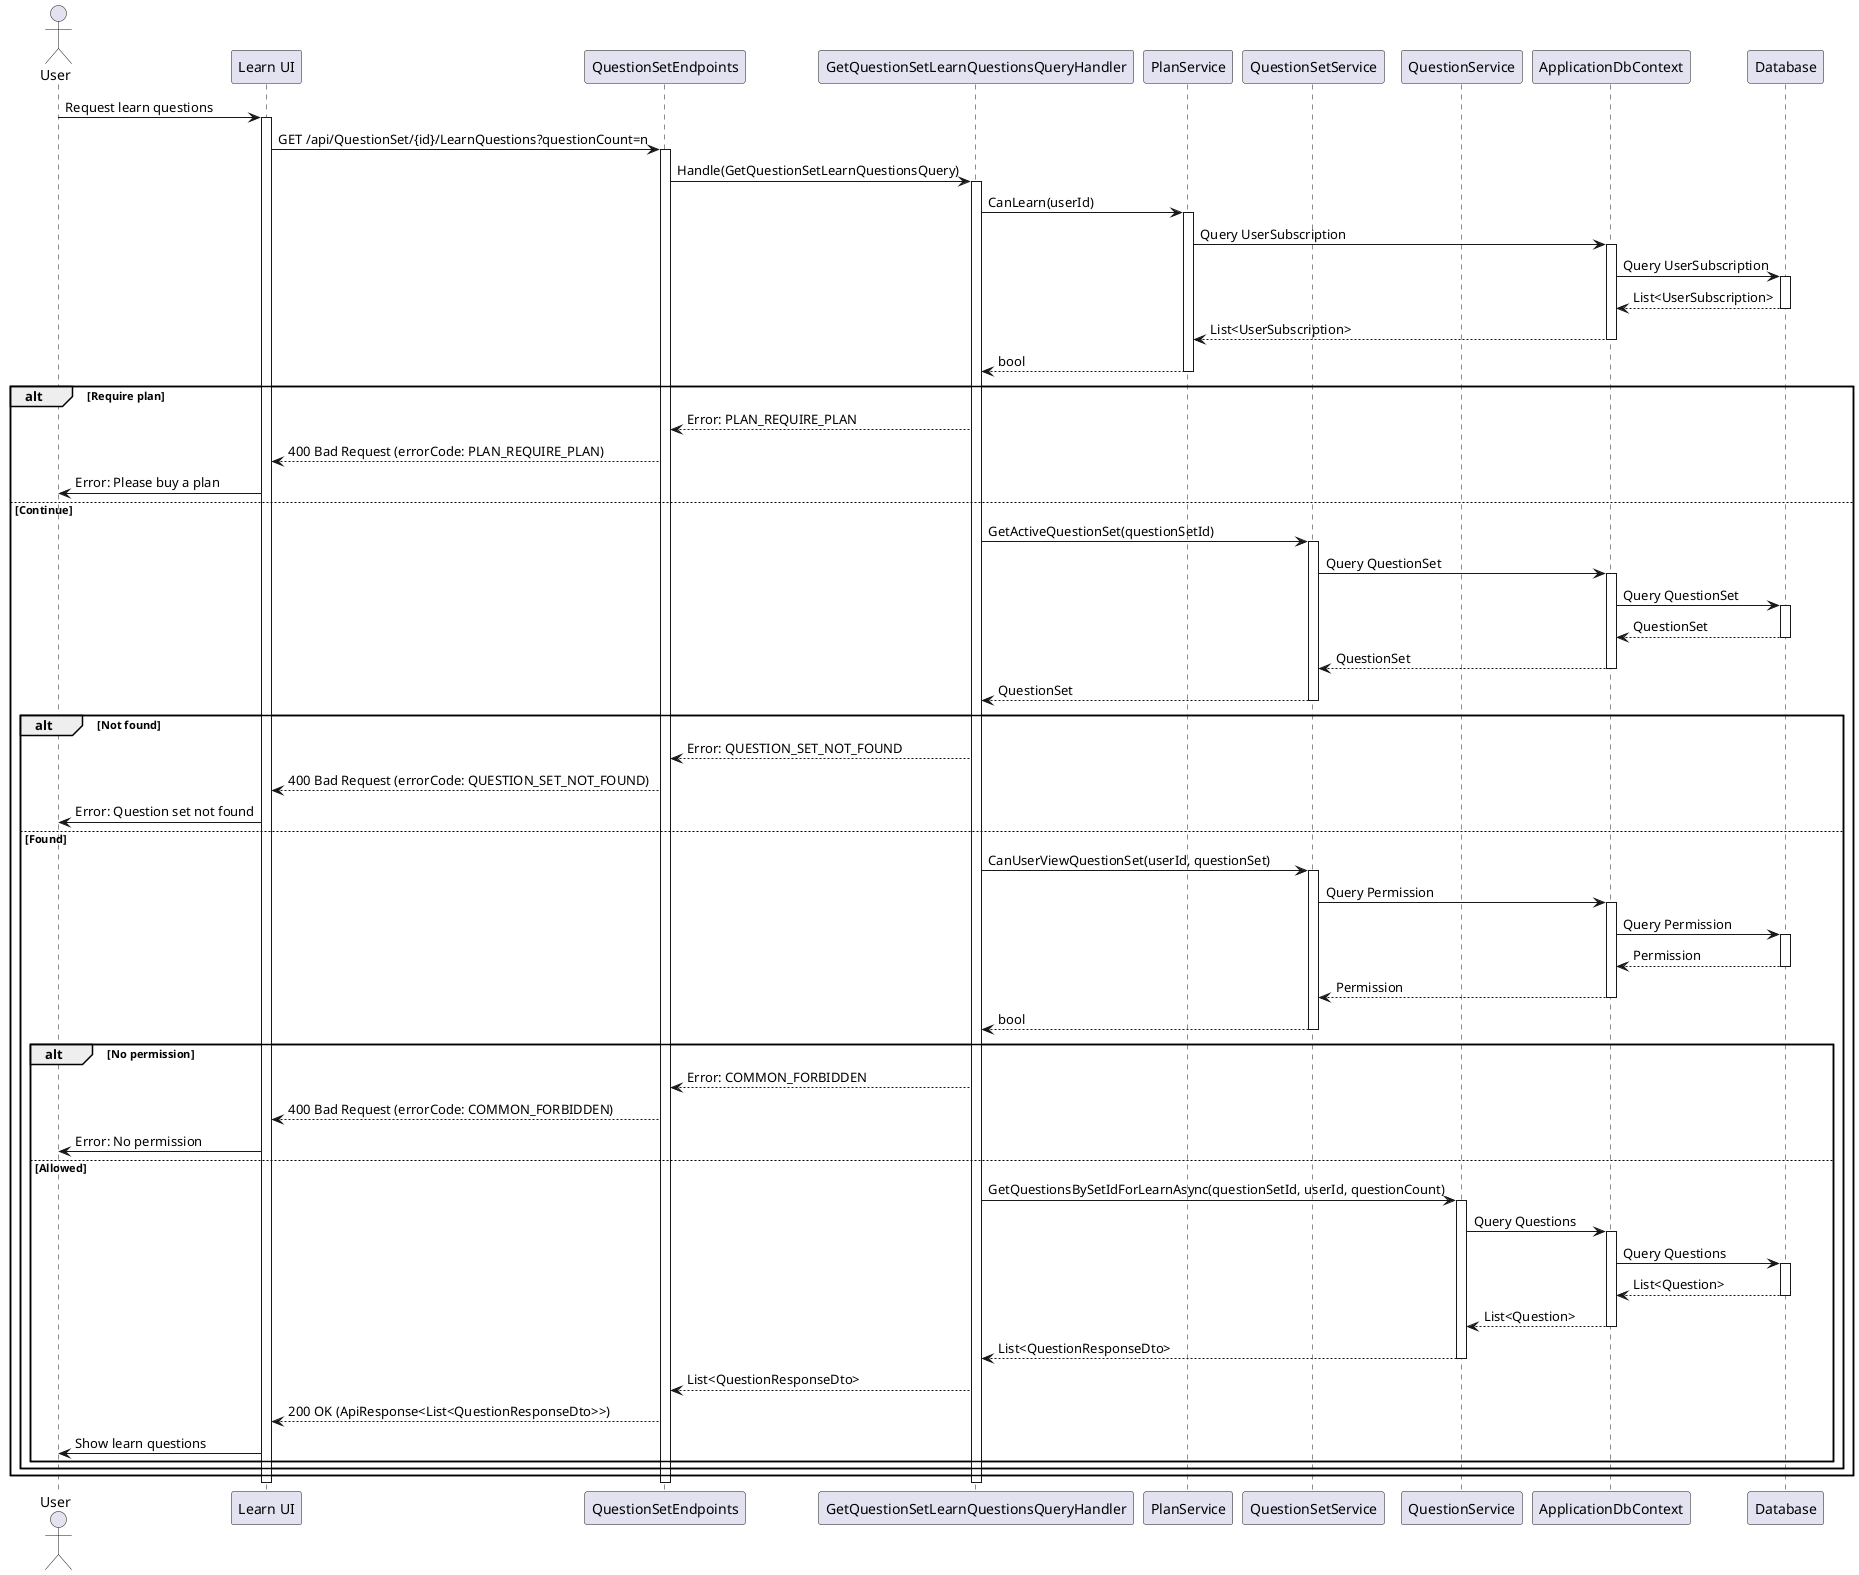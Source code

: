 @startuml
actor User
participant "Learn UI" as UI
participant QuestionSetEndpoints
participant GetQuestionSetLearnQuestionsQueryHandler as Handler
participant PlanService
participant QuestionSetService
participant QuestionService
participant ApplicationDbContext
participant Database

User -> UI : Request learn questions
activate UI
UI -> QuestionSetEndpoints : GET /api/QuestionSet/{id}/LearnQuestions?questionCount=n
activate QuestionSetEndpoints
QuestionSetEndpoints -> Handler : Handle(GetQuestionSetLearnQuestionsQuery)
activate Handler
Handler -> PlanService : CanLearn(userId)
activate PlanService
PlanService -> ApplicationDbContext : Query UserSubscription
activate ApplicationDbContext
ApplicationDbContext -> Database : Query UserSubscription
activate Database
Database --> ApplicationDbContext : List<UserSubscription>
deactivate Database
ApplicationDbContext --> PlanService : List<UserSubscription>
deactivate ApplicationDbContext
PlanService --> Handler : bool
deactivate PlanService
alt Require plan
    Handler --> QuestionSetEndpoints : Error: PLAN_REQUIRE_PLAN
    QuestionSetEndpoints --> UI : 400 Bad Request (errorCode: PLAN_REQUIRE_PLAN)
    UI -> User : Error: Please buy a plan
else Continue
    Handler -> QuestionSetService : GetActiveQuestionSet(questionSetId)
    activate QuestionSetService
    QuestionSetService -> ApplicationDbContext : Query QuestionSet
    activate ApplicationDbContext
    ApplicationDbContext -> Database : Query QuestionSet
    activate Database
    Database --> ApplicationDbContext : QuestionSet
    deactivate Database
    ApplicationDbContext --> QuestionSetService : QuestionSet
    deactivate ApplicationDbContext
    QuestionSetService --> Handler : QuestionSet
    deactivate QuestionSetService
    alt Not found
        Handler --> QuestionSetEndpoints : Error: QUESTION_SET_NOT_FOUND
        QuestionSetEndpoints --> UI : 400 Bad Request (errorCode: QUESTION_SET_NOT_FOUND)
        UI -> User : Error: Question set not found
    else Found
        Handler -> QuestionSetService : CanUserViewQuestionSet(userId, questionSet)
        activate QuestionSetService
        QuestionSetService -> ApplicationDbContext : Query Permission
        activate ApplicationDbContext
        ApplicationDbContext -> Database : Query Permission
        activate Database
        Database --> ApplicationDbContext : Permission
        deactivate Database
        ApplicationDbContext --> QuestionSetService : Permission
        deactivate ApplicationDbContext
        QuestionSetService --> Handler : bool
        deactivate QuestionSetService
        alt No permission
            Handler --> QuestionSetEndpoints : Error: COMMON_FORBIDDEN
            QuestionSetEndpoints --> UI : 400 Bad Request (errorCode: COMMON_FORBIDDEN)
            UI -> User : Error: No permission
        else Allowed
            Handler -> QuestionService : GetQuestionsBySetIdForLearnAsync(questionSetId, userId, questionCount)
            activate QuestionService
            QuestionService -> ApplicationDbContext : Query Questions
            activate ApplicationDbContext
            ApplicationDbContext -> Database : Query Questions
            activate Database
            Database --> ApplicationDbContext : List<Question>
            deactivate Database
            ApplicationDbContext --> QuestionService : List<Question>
            deactivate ApplicationDbContext
            QuestionService --> Handler : List<QuestionResponseDto>
            deactivate QuestionService
            Handler --> QuestionSetEndpoints : List<QuestionResponseDto>
            QuestionSetEndpoints --> UI : 200 OK (ApiResponse<List<QuestionResponseDto>>)
            UI -> User : Show learn questions
        end
    end
end
deactivate Handler
deactivate QuestionSetEndpoints
deactivate UI
@enduml